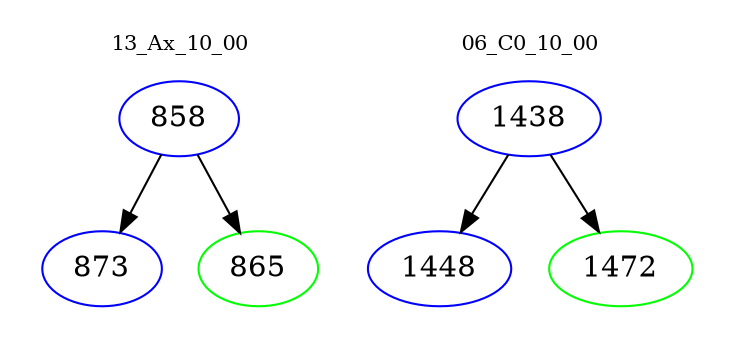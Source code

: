 digraph{
subgraph cluster_0 {
color = white
label = "13_Ax_10_00";
fontsize=10;
T0_858 [label="858", color="blue"]
T0_858 -> T0_873 [color="black"]
T0_873 [label="873", color="blue"]
T0_858 -> T0_865 [color="black"]
T0_865 [label="865", color="green"]
}
subgraph cluster_1 {
color = white
label = "06_C0_10_00";
fontsize=10;
T1_1438 [label="1438", color="blue"]
T1_1438 -> T1_1448 [color="black"]
T1_1448 [label="1448", color="blue"]
T1_1438 -> T1_1472 [color="black"]
T1_1472 [label="1472", color="green"]
}
}
